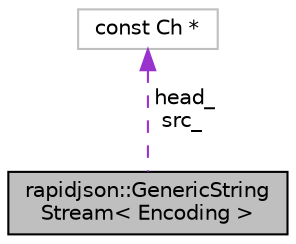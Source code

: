 digraph "rapidjson::GenericStringStream&lt; Encoding &gt;"
{
 // INTERACTIVE_SVG=YES
 // LATEX_PDF_SIZE
  edge [fontname="Helvetica",fontsize="10",labelfontname="Helvetica",labelfontsize="10"];
  node [fontname="Helvetica",fontsize="10",shape=record];
  Node1 [label="rapidjson::GenericString\lStream\< Encoding \>",height=0.2,width=0.4,color="black", fillcolor="grey75", style="filled", fontcolor="black",tooltip="Read-only string stream."];
  Node2 -> Node1 [dir="back",color="darkorchid3",fontsize="10",style="dashed",label=" head_\nsrc_" ,fontname="Helvetica"];
  Node2 [label="const Ch *",height=0.2,width=0.4,color="grey75", fillcolor="white", style="filled",tooltip=" "];
}
